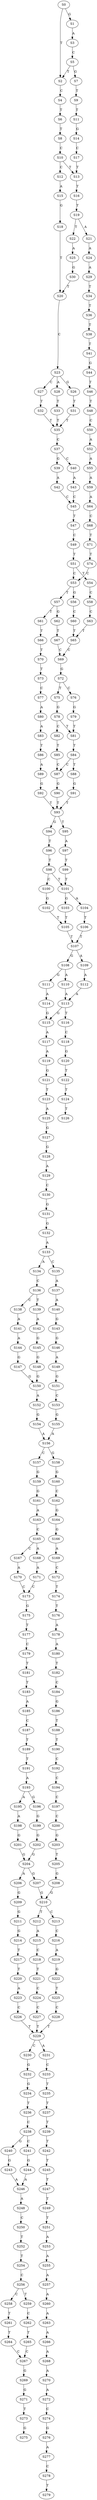 strict digraph  {
	S0 -> S1 [ label = G ];
	S0 -> S2 [ label = T ];
	S1 -> S3 [ label = A ];
	S2 -> S4 [ label = C ];
	S3 -> S5 [ label = C ];
	S4 -> S6 [ label = T ];
	S5 -> S2 [ label = T ];
	S5 -> S7 [ label = G ];
	S6 -> S8 [ label = T ];
	S7 -> S9 [ label = T ];
	S8 -> S10 [ label = C ];
	S9 -> S11 [ label = T ];
	S10 -> S12 [ label = C ];
	S10 -> S13 [ label = T ];
	S11 -> S14 [ label = G ];
	S12 -> S15 [ label = A ];
	S13 -> S16 [ label = T ];
	S14 -> S17 [ label = C ];
	S15 -> S18 [ label = G ];
	S16 -> S19 [ label = T ];
	S17 -> S13 [ label = T ];
	S18 -> S20 [ label = T ];
	S19 -> S21 [ label = A ];
	S19 -> S22 [ label = T ];
	S20 -> S23 [ label = C ];
	S21 -> S24 [ label = A ];
	S22 -> S25 [ label = A ];
	S23 -> S26 [ label = G ];
	S23 -> S27 [ label = C ];
	S23 -> S28 [ label = A ];
	S24 -> S29 [ label = A ];
	S25 -> S30 [ label = G ];
	S26 -> S31 [ label = T ];
	S27 -> S32 [ label = T ];
	S28 -> S33 [ label = T ];
	S29 -> S34 [ label = T ];
	S30 -> S20 [ label = T ];
	S31 -> S35 [ label = T ];
	S32 -> S35 [ label = T ];
	S33 -> S35 [ label = T ];
	S34 -> S36 [ label = T ];
	S35 -> S37 [ label = C ];
	S36 -> S38 [ label = T ];
	S37 -> S39 [ label = G ];
	S37 -> S40 [ label = C ];
	S38 -> S41 [ label = T ];
	S39 -> S42 [ label = A ];
	S40 -> S43 [ label = A ];
	S41 -> S44 [ label = G ];
	S42 -> S45 [ label = C ];
	S43 -> S45 [ label = C ];
	S44 -> S46 [ label = T ];
	S45 -> S47 [ label = T ];
	S46 -> S48 [ label = T ];
	S47 -> S49 [ label = C ];
	S48 -> S50 [ label = C ];
	S49 -> S51 [ label = T ];
	S50 -> S52 [ label = A ];
	S51 -> S53 [ label = C ];
	S51 -> S54 [ label = T ];
	S52 -> S55 [ label = A ];
	S53 -> S56 [ label = G ];
	S53 -> S57 [ label = T ];
	S54 -> S58 [ label = C ];
	S55 -> S59 [ label = A ];
	S56 -> S60 [ label = C ];
	S57 -> S61 [ label = T ];
	S57 -> S62 [ label = G ];
	S58 -> S63 [ label = C ];
	S59 -> S64 [ label = A ];
	S60 -> S65 [ label = T ];
	S61 -> S66 [ label = T ];
	S62 -> S67 [ label = T ];
	S63 -> S65 [ label = T ];
	S64 -> S68 [ label = C ];
	S65 -> S69 [ label = C ];
	S66 -> S70 [ label = T ];
	S67 -> S69 [ label = C ];
	S68 -> S71 [ label = T ];
	S69 -> S72 [ label = G ];
	S70 -> S73 [ label = T ];
	S71 -> S74 [ label = T ];
	S72 -> S75 [ label = T ];
	S72 -> S76 [ label = C ];
	S73 -> S77 [ label = C ];
	S74 -> S53 [ label = C ];
	S75 -> S78 [ label = G ];
	S76 -> S79 [ label = G ];
	S77 -> S80 [ label = A ];
	S78 -> S81 [ label = T ];
	S78 -> S82 [ label = C ];
	S79 -> S81 [ label = T ];
	S80 -> S83 [ label = A ];
	S81 -> S84 [ label = T ];
	S82 -> S85 [ label = T ];
	S83 -> S86 [ label = T ];
	S84 -> S87 [ label = C ];
	S84 -> S88 [ label = T ];
	S85 -> S87 [ label = C ];
	S86 -> S89 [ label = A ];
	S87 -> S90 [ label = G ];
	S88 -> S91 [ label = G ];
	S89 -> S92 [ label = G ];
	S90 -> S93 [ label = T ];
	S91 -> S93 [ label = T ];
	S92 -> S93 [ label = T ];
	S93 -> S94 [ label = G ];
	S93 -> S95 [ label = T ];
	S94 -> S96 [ label = T ];
	S95 -> S97 [ label = A ];
	S96 -> S98 [ label = T ];
	S97 -> S99 [ label = T ];
	S98 -> S100 [ label = C ];
	S98 -> S101 [ label = T ];
	S99 -> S101 [ label = T ];
	S100 -> S102 [ label = G ];
	S101 -> S103 [ label = G ];
	S101 -> S104 [ label = A ];
	S102 -> S105 [ label = T ];
	S103 -> S105 [ label = T ];
	S104 -> S106 [ label = T ];
	S105 -> S107 [ label = T ];
	S106 -> S107 [ label = T ];
	S107 -> S108 [ label = G ];
	S107 -> S109 [ label = A ];
	S108 -> S110 [ label = A ];
	S108 -> S111 [ label = G ];
	S109 -> S112 [ label = A ];
	S110 -> S113 [ label = A ];
	S111 -> S114 [ label = A ];
	S112 -> S113 [ label = A ];
	S113 -> S115 [ label = G ];
	S113 -> S116 [ label = T ];
	S114 -> S115 [ label = G ];
	S115 -> S117 [ label = A ];
	S116 -> S118 [ label = C ];
	S117 -> S119 [ label = A ];
	S118 -> S120 [ label = G ];
	S119 -> S121 [ label = G ];
	S120 -> S122 [ label = T ];
	S121 -> S123 [ label = T ];
	S122 -> S124 [ label = T ];
	S123 -> S125 [ label = A ];
	S124 -> S126 [ label = T ];
	S125 -> S127 [ label = G ];
	S127 -> S128 [ label = G ];
	S128 -> S129 [ label = A ];
	S129 -> S130 [ label = C ];
	S130 -> S131 [ label = G ];
	S131 -> S132 [ label = G ];
	S132 -> S133 [ label = A ];
	S133 -> S134 [ label = A ];
	S133 -> S135 [ label = C ];
	S134 -> S136 [ label = C ];
	S135 -> S137 [ label = A ];
	S136 -> S138 [ label = C ];
	S136 -> S139 [ label = T ];
	S137 -> S140 [ label = A ];
	S138 -> S141 [ label = A ];
	S139 -> S142 [ label = A ];
	S140 -> S143 [ label = G ];
	S141 -> S144 [ label = A ];
	S142 -> S145 [ label = G ];
	S143 -> S146 [ label = G ];
	S144 -> S147 [ label = G ];
	S145 -> S148 [ label = G ];
	S146 -> S149 [ label = A ];
	S147 -> S150 [ label = G ];
	S148 -> S150 [ label = G ];
	S149 -> S151 [ label = G ];
	S150 -> S152 [ label = A ];
	S151 -> S153 [ label = C ];
	S152 -> S154 [ label = G ];
	S153 -> S155 [ label = G ];
	S154 -> S156 [ label = A ];
	S155 -> S156 [ label = A ];
	S156 -> S157 [ label = C ];
	S156 -> S158 [ label = G ];
	S157 -> S159 [ label = G ];
	S158 -> S160 [ label = G ];
	S159 -> S161 [ label = G ];
	S160 -> S162 [ label = C ];
	S161 -> S163 [ label = A ];
	S162 -> S164 [ label = G ];
	S163 -> S165 [ label = C ];
	S164 -> S166 [ label = G ];
	S165 -> S167 [ label = C ];
	S165 -> S168 [ label = A ];
	S166 -> S169 [ label = A ];
	S167 -> S170 [ label = A ];
	S168 -> S171 [ label = A ];
	S169 -> S172 [ label = C ];
	S170 -> S173 [ label = C ];
	S171 -> S173 [ label = C ];
	S172 -> S174 [ label = T ];
	S173 -> S175 [ label = G ];
	S174 -> S176 [ label = T ];
	S175 -> S177 [ label = T ];
	S176 -> S178 [ label = A ];
	S177 -> S179 [ label = C ];
	S178 -> S180 [ label = A ];
	S179 -> S181 [ label = T ];
	S180 -> S182 [ label = T ];
	S181 -> S183 [ label = T ];
	S182 -> S184 [ label = C ];
	S183 -> S185 [ label = A ];
	S184 -> S186 [ label = G ];
	S185 -> S187 [ label = C ];
	S186 -> S188 [ label = T ];
	S187 -> S189 [ label = T ];
	S188 -> S190 [ label = T ];
	S189 -> S191 [ label = T ];
	S190 -> S192 [ label = C ];
	S191 -> S193 [ label = A ];
	S192 -> S194 [ label = C ];
	S193 -> S195 [ label = A ];
	S193 -> S196 [ label = G ];
	S194 -> S197 [ label = C ];
	S195 -> S198 [ label = A ];
	S196 -> S199 [ label = G ];
	S197 -> S200 [ label = C ];
	S198 -> S201 [ label = G ];
	S199 -> S202 [ label = G ];
	S200 -> S203 [ label = G ];
	S201 -> S204 [ label = G ];
	S202 -> S204 [ label = G ];
	S203 -> S205 [ label = T ];
	S204 -> S206 [ label = A ];
	S204 -> S207 [ label = G ];
	S205 -> S208 [ label = G ];
	S206 -> S209 [ label = G ];
	S207 -> S210 [ label = G ];
	S208 -> S210 [ label = G ];
	S209 -> S211 [ label = G ];
	S210 -> S212 [ label = T ];
	S210 -> S213 [ label = C ];
	S211 -> S214 [ label = G ];
	S212 -> S215 [ label = A ];
	S213 -> S216 [ label = C ];
	S214 -> S217 [ label = T ];
	S215 -> S218 [ label = C ];
	S216 -> S219 [ label = A ];
	S217 -> S220 [ label = T ];
	S218 -> S221 [ label = T ];
	S219 -> S222 [ label = G ];
	S220 -> S223 [ label = A ];
	S221 -> S224 [ label = C ];
	S222 -> S225 [ label = T ];
	S223 -> S226 [ label = C ];
	S224 -> S227 [ label = C ];
	S225 -> S228 [ label = C ];
	S226 -> S229 [ label = T ];
	S227 -> S229 [ label = T ];
	S228 -> S229 [ label = T ];
	S229 -> S230 [ label = C ];
	S229 -> S231 [ label = A ];
	S230 -> S232 [ label = G ];
	S231 -> S233 [ label = C ];
	S232 -> S234 [ label = G ];
	S233 -> S235 [ label = T ];
	S234 -> S236 [ label = T ];
	S235 -> S237 [ label = T ];
	S236 -> S238 [ label = C ];
	S237 -> S239 [ label = T ];
	S238 -> S240 [ label = G ];
	S238 -> S241 [ label = C ];
	S239 -> S242 [ label = T ];
	S240 -> S243 [ label = G ];
	S241 -> S244 [ label = G ];
	S242 -> S245 [ label = T ];
	S243 -> S246 [ label = A ];
	S244 -> S246 [ label = A ];
	S245 -> S247 [ label = T ];
	S246 -> S248 [ label = A ];
	S247 -> S249 [ label = T ];
	S248 -> S250 [ label = C ];
	S249 -> S251 [ label = T ];
	S250 -> S252 [ label = T ];
	S251 -> S253 [ label = A ];
	S252 -> S254 [ label = T ];
	S253 -> S255 [ label = A ];
	S254 -> S256 [ label = C ];
	S255 -> S257 [ label = A ];
	S256 -> S258 [ label = C ];
	S256 -> S259 [ label = T ];
	S257 -> S260 [ label = A ];
	S258 -> S261 [ label = T ];
	S259 -> S262 [ label = C ];
	S260 -> S263 [ label = A ];
	S261 -> S264 [ label = T ];
	S262 -> S265 [ label = T ];
	S263 -> S266 [ label = A ];
	S264 -> S267 [ label = C ];
	S265 -> S267 [ label = C ];
	S266 -> S268 [ label = A ];
	S267 -> S269 [ label = G ];
	S268 -> S270 [ label = A ];
	S269 -> S271 [ label = G ];
	S270 -> S272 [ label = A ];
	S271 -> S273 [ label = T ];
	S272 -> S274 [ label = C ];
	S273 -> S275 [ label = G ];
	S274 -> S276 [ label = G ];
	S276 -> S277 [ label = A ];
	S277 -> S278 [ label = C ];
	S278 -> S279 [ label = T ];
}

